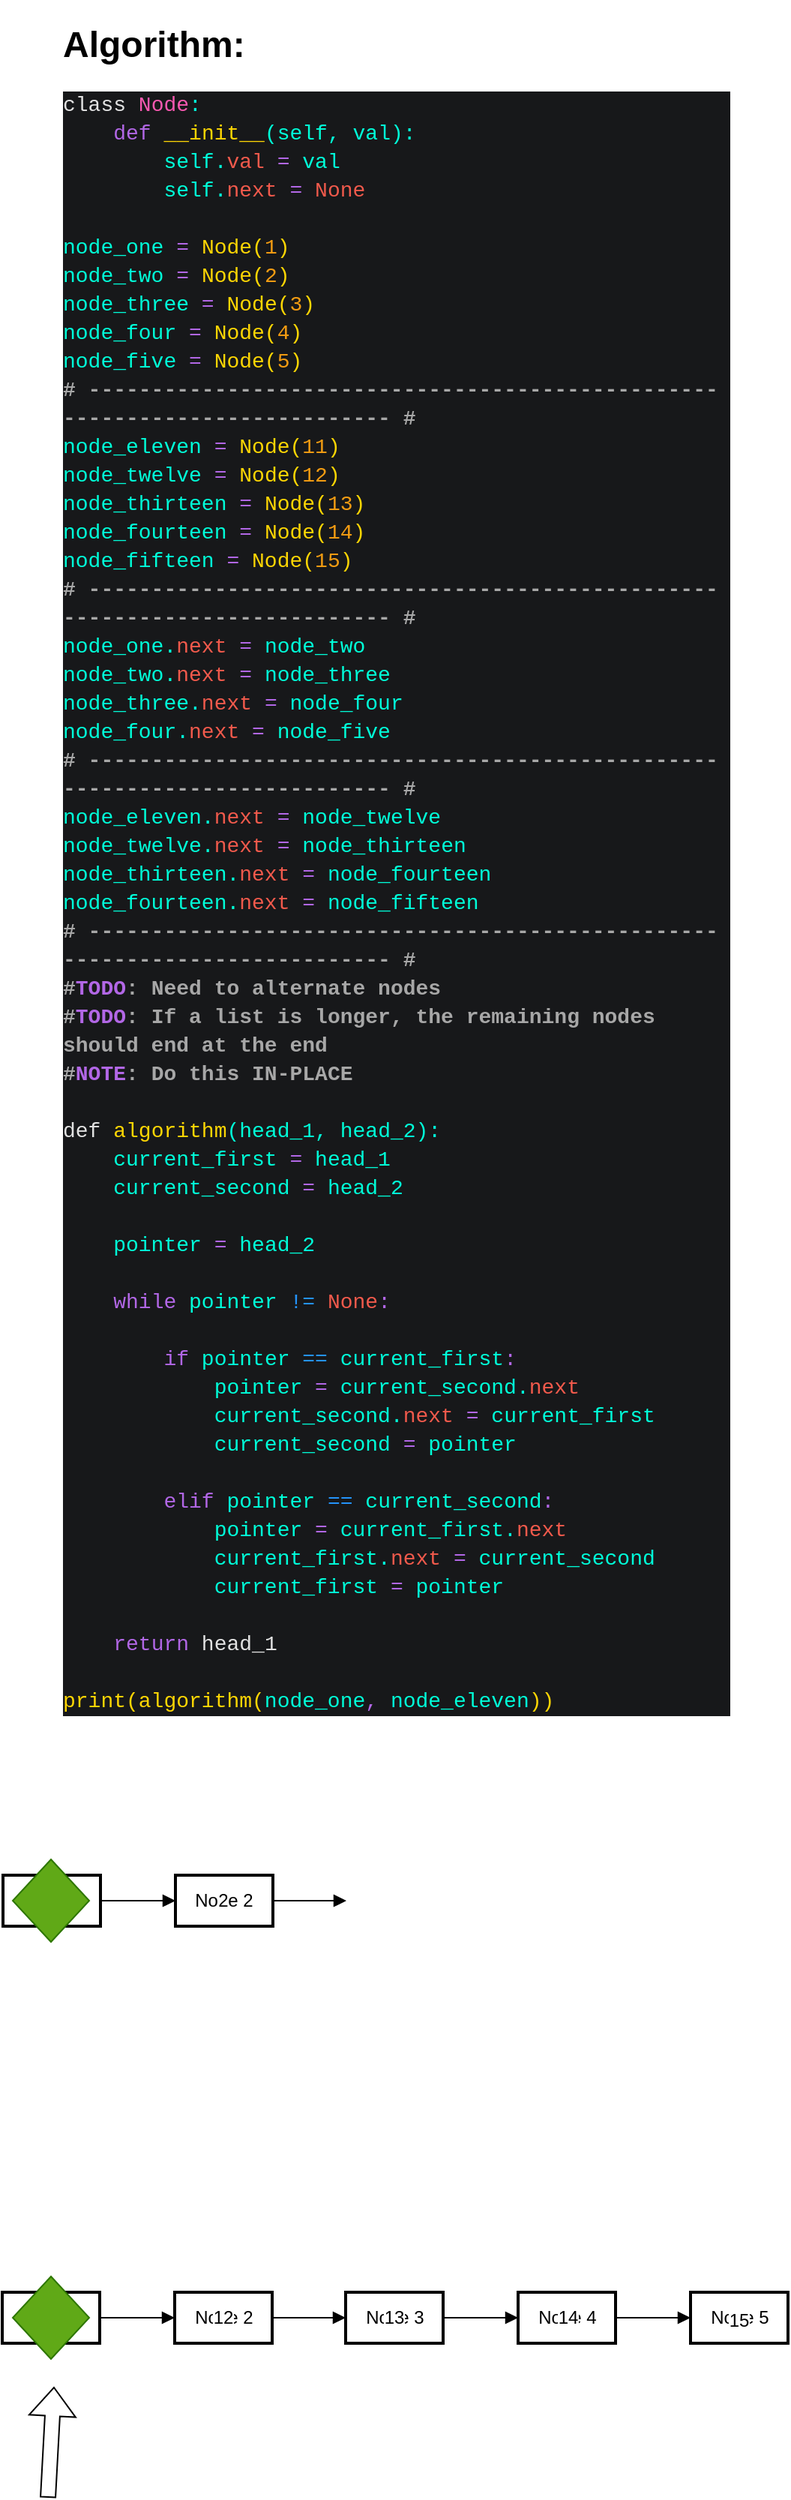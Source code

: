 <mxfile version="21.6.8" type="github">
  <diagram name="Page-1" id="6O_qish3dsMQpxDmSz9L">
    <mxGraphModel dx="1885" dy="2413" grid="0" gridSize="10" guides="1" tooltips="1" connect="1" arrows="1" fold="1" page="0" pageScale="1" pageWidth="1600" pageHeight="900" math="0" shadow="0">
      <root>
        <mxCell id="0" />
        <mxCell id="1" parent="0" />
        <mxCell id="2" value="Node 1" style="whiteSpace=wrap;strokeWidth=2;" parent="1" vertex="1">
          <mxGeometry width="65" height="34" as="geometry" />
        </mxCell>
        <mxCell id="3" value="Node 2" style="whiteSpace=wrap;strokeWidth=2;" parent="1" vertex="1">
          <mxGeometry x="115" width="65" height="34" as="geometry" />
        </mxCell>
        <mxCell id="7" value="" style="curved=1;startArrow=none;endArrow=block;exitX=0.995;exitY=0.5;entryX=-0.005;entryY=0.5;" parent="1" source="2" target="3" edge="1">
          <mxGeometry relative="1" as="geometry">
            <Array as="points" />
          </mxGeometry>
        </mxCell>
        <mxCell id="8" value="" style="curved=1;startArrow=none;endArrow=block;exitX=0.989;exitY=0.5;entryX=0.005;entryY=0.5;" parent="1" source="3" edge="1">
          <mxGeometry relative="1" as="geometry">
            <Array as="points" />
            <mxPoint x="229.0" y="17" as="targetPoint" />
          </mxGeometry>
        </mxCell>
        <mxCell id="GNmN8JbiuyzItX-1qESR-10" value="Node 1" style="whiteSpace=wrap;strokeWidth=2;" parent="1" vertex="1">
          <mxGeometry x="-0.5" y="278" width="65" height="34" as="geometry" />
        </mxCell>
        <mxCell id="GNmN8JbiuyzItX-1qESR-11" value="Node 2" style="whiteSpace=wrap;strokeWidth=2;" parent="1" vertex="1">
          <mxGeometry x="114.5" y="278" width="65" height="34" as="geometry" />
        </mxCell>
        <mxCell id="GNmN8JbiuyzItX-1qESR-12" value="Node 3" style="whiteSpace=wrap;strokeWidth=2;" parent="1" vertex="1">
          <mxGeometry x="228.5" y="278" width="65" height="34" as="geometry" />
        </mxCell>
        <mxCell id="GNmN8JbiuyzItX-1qESR-13" value="Node 4" style="whiteSpace=wrap;strokeWidth=2;" parent="1" vertex="1">
          <mxGeometry x="343.5" y="278" width="65" height="34" as="geometry" />
        </mxCell>
        <mxCell id="GNmN8JbiuyzItX-1qESR-14" value="Node 5" style="whiteSpace=wrap;strokeWidth=2;" parent="1" vertex="1">
          <mxGeometry x="458.5" y="278" width="65" height="34" as="geometry" />
        </mxCell>
        <mxCell id="GNmN8JbiuyzItX-1qESR-15" value="" style="curved=1;startArrow=none;endArrow=block;exitX=0.995;exitY=0.5;entryX=-0.005;entryY=0.5;" parent="1" source="GNmN8JbiuyzItX-1qESR-10" target="GNmN8JbiuyzItX-1qESR-11" edge="1">
          <mxGeometry relative="1" as="geometry">
            <Array as="points" />
          </mxGeometry>
        </mxCell>
        <mxCell id="GNmN8JbiuyzItX-1qESR-16" value="" style="curved=1;startArrow=none;endArrow=block;exitX=0.989;exitY=0.5;entryX=0.005;entryY=0.5;" parent="1" source="GNmN8JbiuyzItX-1qESR-11" target="GNmN8JbiuyzItX-1qESR-12" edge="1">
          <mxGeometry relative="1" as="geometry">
            <Array as="points" />
          </mxGeometry>
        </mxCell>
        <mxCell id="GNmN8JbiuyzItX-1qESR-17" value="" style="curved=1;startArrow=none;endArrow=block;exitX=1.0;exitY=0.5;entryX=-0.0;entryY=0.5;" parent="1" source="GNmN8JbiuyzItX-1qESR-12" target="GNmN8JbiuyzItX-1qESR-13" edge="1">
          <mxGeometry relative="1" as="geometry">
            <Array as="points" />
          </mxGeometry>
        </mxCell>
        <mxCell id="GNmN8JbiuyzItX-1qESR-18" value="" style="curved=1;startArrow=none;endArrow=block;exitX=1.003;exitY=0.5;entryX=0.003;entryY=0.5;" parent="1" source="GNmN8JbiuyzItX-1qESR-13" target="GNmN8JbiuyzItX-1qESR-14" edge="1">
          <mxGeometry relative="1" as="geometry">
            <Array as="points" />
          </mxGeometry>
        </mxCell>
        <mxCell id="GNmN8JbiuyzItX-1qESR-20" value="1" style="text;html=1;strokeColor=none;fillColor=none;align=center;verticalAlign=middle;whiteSpace=wrap;rounded=0;labelBackgroundColor=default;" parent="1" vertex="1">
          <mxGeometry x="2" y="2" width="60" height="30" as="geometry" />
        </mxCell>
        <mxCell id="GNmN8JbiuyzItX-1qESR-23" value="2" style="text;html=1;strokeColor=none;fillColor=none;align=center;verticalAlign=middle;whiteSpace=wrap;rounded=0;labelBackgroundColor=default;" parent="1" vertex="1">
          <mxGeometry x="117" y="2" width="60" height="30" as="geometry" />
        </mxCell>
        <mxCell id="GNmN8JbiuyzItX-1qESR-25" value="15" style="text;html=1;strokeColor=none;fillColor=none;align=center;verticalAlign=middle;whiteSpace=wrap;rounded=0;labelBackgroundColor=default;" parent="1" vertex="1">
          <mxGeometry x="461" y="282" width="60" height="30" as="geometry" />
        </mxCell>
        <mxCell id="GNmN8JbiuyzItX-1qESR-26" value="14" style="text;html=1;strokeColor=none;fillColor=none;align=center;verticalAlign=middle;whiteSpace=wrap;rounded=0;labelBackgroundColor=default;" parent="1" vertex="1">
          <mxGeometry x="346.5" y="280" width="60" height="30" as="geometry" />
        </mxCell>
        <mxCell id="GNmN8JbiuyzItX-1qESR-27" value="13" style="text;html=1;strokeColor=none;fillColor=none;align=center;verticalAlign=middle;whiteSpace=wrap;rounded=0;labelBackgroundColor=default;" parent="1" vertex="1">
          <mxGeometry x="231" y="280" width="60" height="30" as="geometry" />
        </mxCell>
        <mxCell id="GNmN8JbiuyzItX-1qESR-28" value="12" style="text;html=1;strokeColor=none;fillColor=none;align=center;verticalAlign=middle;whiteSpace=wrap;rounded=0;labelBackgroundColor=default;" parent="1" vertex="1">
          <mxGeometry x="117" y="280" width="60" height="30" as="geometry" />
        </mxCell>
        <mxCell id="GNmN8JbiuyzItX-1qESR-29" value="11" style="text;html=1;strokeColor=none;fillColor=none;align=center;verticalAlign=middle;whiteSpace=wrap;rounded=0;labelBackgroundColor=default;" parent="1" vertex="1">
          <mxGeometry x="2" y="280" width="60" height="30" as="geometry" />
        </mxCell>
        <mxCell id="GNmN8JbiuyzItX-1qESR-31" value="" style="shape=flexArrow;endArrow=classic;html=1;rounded=0;fontColor=none;noLabel=1;labelBackgroundColor=default;" parent="1" edge="1">
          <mxGeometry width="50" height="50" relative="1" as="geometry">
            <mxPoint x="30" y="415" as="sourcePoint" />
            <mxPoint x="34" y="341" as="targetPoint" />
          </mxGeometry>
        </mxCell>
        <mxCell id="GNmN8JbiuyzItX-1qESR-33" value="" style="rhombus;whiteSpace=wrap;html=1;fillColor=#60a917;strokeColor=#2D7600;fontColor=#ffffff;" parent="1" vertex="1">
          <mxGeometry x="6.5" y="-10.5" width="51" height="55" as="geometry" />
        </mxCell>
        <mxCell id="GNmN8JbiuyzItX-1qESR-35" value="" style="rhombus;whiteSpace=wrap;html=1;fillColor=#60a917;strokeColor=#2D7600;fontColor=#ffffff;" parent="1" vertex="1">
          <mxGeometry x="6.5" y="267.5" width="51" height="55" as="geometry" />
        </mxCell>
        <mxCell id="2KbBSX1hOILNPIYYqPGV-8" value="&lt;h1&gt;Algorithm:&lt;/h1&gt;&lt;div style=&quot;color: rgb(226, 226, 226); background-color: rgb(23, 24, 26); font-family: Consolas, &amp;quot;Courier New&amp;quot;, monospace; font-size: 14px; line-height: 19px;&quot;&gt;&lt;div&gt;&lt;div style=&quot;line-height: 19px;&quot;&gt;&lt;div&gt;class&lt;span style=&quot;color: #00ffd9;&quot;&gt; &lt;/span&gt;&lt;span style=&quot;color: #f859b1;&quot;&gt;Node&lt;/span&gt;&lt;span style=&quot;color: #00ffd9;&quot;&gt;:&lt;/span&gt;&lt;/div&gt;&lt;div&gt;&lt;span style=&quot;color: #00ffd9;&quot;&gt;&amp;nbsp; &amp;nbsp; &lt;/span&gt;&lt;span style=&quot;color: #b267e6;&quot;&gt;def&lt;/span&gt;&lt;span style=&quot;color: #00ffd9;&quot;&gt; &lt;/span&gt;&lt;span style=&quot;color: #fed604;&quot;&gt;__init__&lt;/span&gt;&lt;span style=&quot;color: #00ffd9;&quot;&gt;(self, val):&lt;/span&gt;&lt;/div&gt;&lt;div&gt;&lt;span style=&quot;color: #00ffd9;&quot;&gt;&amp;nbsp; &amp;nbsp; &amp;nbsp; &amp;nbsp; self.&lt;/span&gt;&lt;span style=&quot;color: #f15a4c;&quot;&gt;val&lt;/span&gt;&lt;span style=&quot;color: #00ffd9;&quot;&gt; &lt;/span&gt;&lt;span style=&quot;color: #b267e6;&quot;&gt;=&lt;/span&gt;&lt;span style=&quot;color: #00ffd9;&quot;&gt; val&lt;/span&gt;&lt;/div&gt;&lt;div&gt;&lt;span style=&quot;color: #00ffd9;&quot;&gt;&amp;nbsp; &amp;nbsp; &amp;nbsp; &amp;nbsp; self.&lt;/span&gt;&lt;span style=&quot;color: #f15a4c;&quot;&gt;next&lt;/span&gt;&lt;span style=&quot;color: #00ffd9;&quot;&gt; &lt;/span&gt;&lt;span style=&quot;color: #b267e6;&quot;&gt;=&lt;/span&gt;&lt;span style=&quot;color: #00ffd9;&quot;&gt; &lt;/span&gt;&lt;span style=&quot;color: #f15a4c;&quot;&gt;None&lt;/span&gt;&lt;/div&gt;&lt;br&gt;&lt;div&gt;&lt;span style=&quot;color: #00ffd9;&quot;&gt;node_one &lt;/span&gt;&lt;span style=&quot;color: #b267e6;&quot;&gt;=&lt;/span&gt;&lt;span style=&quot;color: #00ffd9;&quot;&gt; &lt;/span&gt;&lt;span style=&quot;color: #fed604;&quot;&gt;Node(&lt;/span&gt;&lt;span style=&quot;color: #f39c12;&quot;&gt;1&lt;/span&gt;&lt;span style=&quot;color: #fed604;&quot;&gt;)&lt;/span&gt;&lt;/div&gt;&lt;div&gt;&lt;span style=&quot;color: #00ffd9;&quot;&gt;node_two &lt;/span&gt;&lt;span style=&quot;color: #b267e6;&quot;&gt;=&lt;/span&gt;&lt;span style=&quot;color: #00ffd9;&quot;&gt; &lt;/span&gt;&lt;span style=&quot;color: #fed604;&quot;&gt;Node(&lt;/span&gt;&lt;span style=&quot;color: #f39c12;&quot;&gt;2&lt;/span&gt;&lt;span style=&quot;color: #fed604;&quot;&gt;)&lt;/span&gt;&lt;/div&gt;&lt;div&gt;&lt;span style=&quot;color: #00ffd9;&quot;&gt;node_three &lt;/span&gt;&lt;span style=&quot;color: #b267e6;&quot;&gt;=&lt;/span&gt;&lt;span style=&quot;color: #00ffd9;&quot;&gt; &lt;/span&gt;&lt;span style=&quot;color: #fed604;&quot;&gt;Node(&lt;/span&gt;&lt;span style=&quot;color: #f39c12;&quot;&gt;3&lt;/span&gt;&lt;span style=&quot;color: #fed604;&quot;&gt;)&lt;/span&gt;&lt;/div&gt;&lt;div&gt;&lt;span style=&quot;color: #00ffd9;&quot;&gt;node_four &lt;/span&gt;&lt;span style=&quot;color: #b267e6;&quot;&gt;=&lt;/span&gt;&lt;span style=&quot;color: #00ffd9;&quot;&gt; &lt;/span&gt;&lt;span style=&quot;color: #fed604;&quot;&gt;Node(&lt;/span&gt;&lt;span style=&quot;color: #f39c12;&quot;&gt;4&lt;/span&gt;&lt;span style=&quot;color: #fed604;&quot;&gt;)&lt;/span&gt;&lt;/div&gt;&lt;div&gt;&lt;span style=&quot;color: #00ffd9;&quot;&gt;node_five &lt;/span&gt;&lt;span style=&quot;color: #b267e6;&quot;&gt;=&lt;/span&gt;&lt;span style=&quot;color: #00ffd9;&quot;&gt; &lt;/span&gt;&lt;span style=&quot;color: #fed604;&quot;&gt;Node(&lt;/span&gt;&lt;span style=&quot;color: #f39c12;&quot;&gt;5&lt;/span&gt;&lt;span style=&quot;color: #fed604;&quot;&gt;)&lt;/span&gt;&lt;/div&gt;&lt;div&gt;&lt;span style=&quot;color: #a7a7a7;font-weight: bold;&quot;&gt;# ---------------------------------------------------------------------------- #&lt;/span&gt;&lt;/div&gt;&lt;div&gt;&lt;span style=&quot;color: #00ffd9;&quot;&gt;node_eleven &lt;/span&gt;&lt;span style=&quot;color: #b267e6;&quot;&gt;=&lt;/span&gt;&lt;span style=&quot;color: #00ffd9;&quot;&gt; &lt;/span&gt;&lt;span style=&quot;color: #fed604;&quot;&gt;Node(&lt;/span&gt;&lt;span style=&quot;color: #f39c12;&quot;&gt;11&lt;/span&gt;&lt;span style=&quot;color: #fed604;&quot;&gt;)&lt;/span&gt;&lt;/div&gt;&lt;div&gt;&lt;span style=&quot;color: #00ffd9;&quot;&gt;node_twelve &lt;/span&gt;&lt;span style=&quot;color: #b267e6;&quot;&gt;=&lt;/span&gt;&lt;span style=&quot;color: #00ffd9;&quot;&gt; &lt;/span&gt;&lt;span style=&quot;color: #fed604;&quot;&gt;Node(&lt;/span&gt;&lt;span style=&quot;color: #f39c12;&quot;&gt;12&lt;/span&gt;&lt;span style=&quot;color: #fed604;&quot;&gt;)&lt;/span&gt;&lt;/div&gt;&lt;div&gt;&lt;span style=&quot;color: #00ffd9;&quot;&gt;node_thirteen &lt;/span&gt;&lt;span style=&quot;color: #b267e6;&quot;&gt;=&lt;/span&gt;&lt;span style=&quot;color: #00ffd9;&quot;&gt; &lt;/span&gt;&lt;span style=&quot;color: #fed604;&quot;&gt;Node(&lt;/span&gt;&lt;span style=&quot;color: #f39c12;&quot;&gt;13&lt;/span&gt;&lt;span style=&quot;color: #fed604;&quot;&gt;)&lt;/span&gt;&lt;/div&gt;&lt;div&gt;&lt;span style=&quot;color: #00ffd9;&quot;&gt;node_fourteen &lt;/span&gt;&lt;span style=&quot;color: #b267e6;&quot;&gt;=&lt;/span&gt;&lt;span style=&quot;color: #00ffd9;&quot;&gt; &lt;/span&gt;&lt;span style=&quot;color: #fed604;&quot;&gt;Node(&lt;/span&gt;&lt;span style=&quot;color: #f39c12;&quot;&gt;14&lt;/span&gt;&lt;span style=&quot;color: #fed604;&quot;&gt;)&lt;/span&gt;&lt;/div&gt;&lt;div&gt;&lt;span style=&quot;color: #00ffd9;&quot;&gt;node_fifteen &lt;/span&gt;&lt;span style=&quot;color: #b267e6;&quot;&gt;=&lt;/span&gt;&lt;span style=&quot;color: #00ffd9;&quot;&gt; &lt;/span&gt;&lt;span style=&quot;color: #fed604;&quot;&gt;Node(&lt;/span&gt;&lt;span style=&quot;color: #f39c12;&quot;&gt;15&lt;/span&gt;&lt;span style=&quot;color: #fed604;&quot;&gt;)&lt;/span&gt;&lt;/div&gt;&lt;div&gt;&lt;span style=&quot;color: #a7a7a7;font-weight: bold;&quot;&gt;# ---------------------------------------------------------------------------- #&lt;/span&gt;&lt;/div&gt;&lt;div&gt;&lt;span style=&quot;color: #00ffd9;&quot;&gt;node_one.&lt;/span&gt;&lt;span style=&quot;color: #f15a4c;&quot;&gt;next&lt;/span&gt;&lt;span style=&quot;color: #00ffd9;&quot;&gt; &lt;/span&gt;&lt;span style=&quot;color: #b267e6;&quot;&gt;=&lt;/span&gt;&lt;span style=&quot;color: #00ffd9;&quot;&gt; node_two&lt;/span&gt;&lt;/div&gt;&lt;div&gt;&lt;span style=&quot;color: #00ffd9;&quot;&gt;node_two.&lt;/span&gt;&lt;span style=&quot;color: #f15a4c;&quot;&gt;next&lt;/span&gt;&lt;span style=&quot;color: #00ffd9;&quot;&gt; &lt;/span&gt;&lt;span style=&quot;color: #b267e6;&quot;&gt;=&lt;/span&gt;&lt;span style=&quot;color: #00ffd9;&quot;&gt; node_three&lt;/span&gt;&lt;/div&gt;&lt;div&gt;&lt;span style=&quot;color: #00ffd9;&quot;&gt;node_three.&lt;/span&gt;&lt;span style=&quot;color: #f15a4c;&quot;&gt;next&lt;/span&gt;&lt;span style=&quot;color: #00ffd9;&quot;&gt; &lt;/span&gt;&lt;span style=&quot;color: #b267e6;&quot;&gt;=&lt;/span&gt;&lt;span style=&quot;color: #00ffd9;&quot;&gt; node_four&lt;/span&gt;&lt;/div&gt;&lt;div&gt;&lt;span style=&quot;color: #00ffd9;&quot;&gt;node_four.&lt;/span&gt;&lt;span style=&quot;color: #f15a4c;&quot;&gt;next&lt;/span&gt;&lt;span style=&quot;color: #00ffd9;&quot;&gt; &lt;/span&gt;&lt;span style=&quot;color: #b267e6;&quot;&gt;=&lt;/span&gt;&lt;span style=&quot;color: #00ffd9;&quot;&gt; node_five&lt;/span&gt;&lt;/div&gt;&lt;div&gt;&lt;span style=&quot;color: #a7a7a7;font-weight: bold;&quot;&gt;# ---------------------------------------------------------------------------- #&lt;/span&gt;&lt;/div&gt;&lt;div&gt;&lt;span style=&quot;color: #00ffd9;&quot;&gt;node_eleven.&lt;/span&gt;&lt;span style=&quot;color: #f15a4c;&quot;&gt;next&lt;/span&gt;&lt;span style=&quot;color: #00ffd9;&quot;&gt; &lt;/span&gt;&lt;span style=&quot;color: #b267e6;&quot;&gt;=&lt;/span&gt;&lt;span style=&quot;color: #00ffd9;&quot;&gt; node_twelve&lt;/span&gt;&lt;/div&gt;&lt;div&gt;&lt;span style=&quot;color: #00ffd9;&quot;&gt;node_twelve.&lt;/span&gt;&lt;span style=&quot;color: #f15a4c;&quot;&gt;next&lt;/span&gt;&lt;span style=&quot;color: #00ffd9;&quot;&gt; &lt;/span&gt;&lt;span style=&quot;color: #b267e6;&quot;&gt;=&lt;/span&gt;&lt;span style=&quot;color: #00ffd9;&quot;&gt; node_thirteen&lt;/span&gt;&lt;/div&gt;&lt;div&gt;&lt;span style=&quot;color: #00ffd9;&quot;&gt;node_thirteen.&lt;/span&gt;&lt;span style=&quot;color: #f15a4c;&quot;&gt;next&lt;/span&gt;&lt;span style=&quot;color: #00ffd9;&quot;&gt; &lt;/span&gt;&lt;span style=&quot;color: #b267e6;&quot;&gt;=&lt;/span&gt;&lt;span style=&quot;color: #00ffd9;&quot;&gt; node_fourteen&lt;/span&gt;&lt;/div&gt;&lt;div&gt;&lt;span style=&quot;color: #00ffd9;&quot;&gt;node_fourteen.&lt;/span&gt;&lt;span style=&quot;color: #f15a4c;&quot;&gt;next&lt;/span&gt;&lt;span style=&quot;color: #00ffd9;&quot;&gt; &lt;/span&gt;&lt;span style=&quot;color: #b267e6;&quot;&gt;=&lt;/span&gt;&lt;span style=&quot;color: #00ffd9;&quot;&gt; node_fifteen&lt;/span&gt;&lt;/div&gt;&lt;div&gt;&lt;span style=&quot;color: #a7a7a7;font-weight: bold;&quot;&gt;# ---------------------------------------------------------------------------- #&lt;/span&gt;&lt;/div&gt;&lt;div&gt;&lt;span style=&quot;color: #a7a7a7;font-weight: bold;&quot;&gt;#&lt;/span&gt;&lt;span style=&quot;color: #b267e6;font-weight: bold;&quot;&gt;TODO&lt;/span&gt;&lt;span style=&quot;color: #a7a7a7;font-weight: bold;&quot;&gt;: Need to alternate nodes&lt;/span&gt;&lt;/div&gt;&lt;div&gt;&lt;span style=&quot;color: #a7a7a7;font-weight: bold;&quot;&gt;#&lt;/span&gt;&lt;span style=&quot;color: #b267e6;font-weight: bold;&quot;&gt;TODO&lt;/span&gt;&lt;span style=&quot;color: #a7a7a7;font-weight: bold;&quot;&gt;: If a list is longer, the remaining nodes should end at the end&lt;/span&gt;&lt;/div&gt;&lt;div&gt;&lt;span style=&quot;color: #a7a7a7;font-weight: bold;&quot;&gt;#&lt;/span&gt;&lt;span style=&quot;color: #b267e6;font-weight: bold;&quot;&gt;NOTE&lt;/span&gt;&lt;span style=&quot;color: #a7a7a7;font-weight: bold;&quot;&gt;: Do this IN-PLACE&lt;/span&gt;&lt;/div&gt;&lt;/div&gt;&lt;br&gt;def&lt;span style=&quot;color: #00ffd9;&quot;&gt; &lt;/span&gt;&lt;span style=&quot;color: #fed604;&quot;&gt;algorithm&lt;/span&gt;&lt;span style=&quot;color: #00ffd9;&quot;&gt;(head_1, head_2):&lt;/span&gt;&lt;/div&gt;&lt;div&gt;&lt;span style=&quot;color: #00ffd9;&quot;&gt;&amp;nbsp; &amp;nbsp; current_first &lt;/span&gt;&lt;span style=&quot;color: #b267e6;&quot;&gt;=&lt;/span&gt;&lt;span style=&quot;color: #00ffd9;&quot;&gt; head_1&lt;/span&gt;&lt;/div&gt;&lt;div&gt;&lt;span style=&quot;color: #00ffd9;&quot;&gt;&amp;nbsp; &amp;nbsp; current_second &lt;/span&gt;&lt;span style=&quot;color: #b267e6;&quot;&gt;=&lt;/span&gt;&lt;span style=&quot;color: #00ffd9;&quot;&gt; head_2&lt;/span&gt;&lt;/div&gt;&lt;br&gt;&lt;div&gt;&lt;span style=&quot;color: #00ffd9;&quot;&gt;&amp;nbsp; &amp;nbsp; pointer &lt;/span&gt;&lt;span style=&quot;color: #b267e6;&quot;&gt;=&lt;/span&gt;&lt;span style=&quot;color: #00ffd9;&quot;&gt; head_2&lt;/span&gt;&lt;/div&gt;&lt;div&gt;&lt;span style=&quot;color: #00ffd9;&quot;&gt;&amp;nbsp; &amp;nbsp; &lt;/span&gt;&lt;/div&gt;&lt;div&gt;&lt;span style=&quot;color: #00ffd9;&quot;&gt;&amp;nbsp; &amp;nbsp; &lt;/span&gt;&lt;span style=&quot;color: #b267e6;&quot;&gt;while&lt;/span&gt;&lt;span style=&quot;color: #00ffd9;&quot;&gt; pointer &lt;/span&gt;&lt;span style=&quot;color: #2493fa;&quot;&gt;!=&lt;/span&gt;&lt;span style=&quot;color: #00ffd9;&quot;&gt; &lt;/span&gt;&lt;span style=&quot;color: #f15a4c;&quot;&gt;None&lt;/span&gt;&lt;span style=&quot;color: #b267e6;&quot;&gt;:&lt;/span&gt;&lt;/div&gt;&lt;div&gt;&lt;span style=&quot;color: #00ffd9;&quot;&gt;&amp;nbsp; &amp;nbsp; &amp;nbsp; &amp;nbsp; &lt;/span&gt;&lt;/div&gt;&lt;div&gt;&lt;span style=&quot;color: #00ffd9;&quot;&gt;&amp;nbsp; &amp;nbsp; &amp;nbsp; &amp;nbsp; &lt;/span&gt;&lt;span style=&quot;color: #b267e6;&quot;&gt;if&lt;/span&gt;&lt;span style=&quot;color: #00ffd9;&quot;&gt; pointer &lt;/span&gt;&lt;span style=&quot;color: #2493fa;&quot;&gt;==&lt;/span&gt;&lt;span style=&quot;color: #00ffd9;&quot;&gt; current_first&lt;/span&gt;&lt;span style=&quot;color: #b267e6;&quot;&gt;:&lt;/span&gt;&lt;/div&gt;&lt;div&gt;&lt;span style=&quot;color: #00ffd9;&quot;&gt;&amp;nbsp; &amp;nbsp; &amp;nbsp; &amp;nbsp; &amp;nbsp; &amp;nbsp; pointer &lt;/span&gt;&lt;span style=&quot;color: #b267e6;&quot;&gt;=&lt;/span&gt;&lt;span style=&quot;color: #00ffd9;&quot;&gt; current_second.&lt;/span&gt;&lt;span style=&quot;color: #f15a4c;&quot;&gt;next&lt;/span&gt;&lt;/div&gt;&lt;div&gt;&lt;span style=&quot;color: #00ffd9;&quot;&gt;&amp;nbsp; &amp;nbsp; &amp;nbsp; &amp;nbsp; &amp;nbsp; &amp;nbsp; current_second.&lt;/span&gt;&lt;span style=&quot;color: #f15a4c;&quot;&gt;next&lt;/span&gt;&lt;span style=&quot;color: #00ffd9;&quot;&gt; &lt;/span&gt;&lt;span style=&quot;color: #b267e6;&quot;&gt;=&lt;/span&gt;&lt;span style=&quot;color: #00ffd9;&quot;&gt; current_first&lt;/span&gt;&lt;/div&gt;&lt;div&gt;&lt;span style=&quot;color: #00ffd9;&quot;&gt;&amp;nbsp; &amp;nbsp; &amp;nbsp; &amp;nbsp; &amp;nbsp; &amp;nbsp; current_second &lt;/span&gt;&lt;span style=&quot;color: #b267e6;&quot;&gt;=&lt;/span&gt;&lt;span style=&quot;color: #00ffd9;&quot;&gt; pointer&lt;/span&gt;&lt;/div&gt;&lt;br&gt;&lt;div&gt;&lt;span style=&quot;color: #00ffd9;&quot;&gt;&amp;nbsp; &amp;nbsp; &amp;nbsp; &amp;nbsp; &lt;/span&gt;&lt;span style=&quot;color: #b267e6;&quot;&gt;elif&lt;/span&gt;&lt;span style=&quot;color: #00ffd9;&quot;&gt; pointer &lt;/span&gt;&lt;span style=&quot;color: #2493fa;&quot;&gt;==&lt;/span&gt;&lt;span style=&quot;color: #00ffd9;&quot;&gt; current_second&lt;/span&gt;&lt;span style=&quot;color: #b267e6;&quot;&gt;:&lt;/span&gt;&lt;/div&gt;&lt;div&gt;&lt;span style=&quot;color: #00ffd9;&quot;&gt;&amp;nbsp; &amp;nbsp; &amp;nbsp; &amp;nbsp; &amp;nbsp; &amp;nbsp; pointer &lt;/span&gt;&lt;span style=&quot;color: #b267e6;&quot;&gt;=&lt;/span&gt;&lt;span style=&quot;color: #00ffd9;&quot;&gt; current_first.&lt;/span&gt;&lt;span style=&quot;color: #f15a4c;&quot;&gt;next&lt;/span&gt;&lt;/div&gt;&lt;div&gt;&lt;span style=&quot;color: #00ffd9;&quot;&gt;&amp;nbsp; &amp;nbsp; &amp;nbsp; &amp;nbsp; &amp;nbsp; &amp;nbsp; current_first.&lt;/span&gt;&lt;span style=&quot;color: #f15a4c;&quot;&gt;next&lt;/span&gt;&lt;span style=&quot;color: #00ffd9;&quot;&gt; &lt;/span&gt;&lt;span style=&quot;color: #b267e6;&quot;&gt;=&lt;/span&gt;&lt;span style=&quot;color: #00ffd9;&quot;&gt; current_second&lt;/span&gt;&lt;/div&gt;&lt;div&gt;&lt;span style=&quot;color: #00ffd9;&quot;&gt;&amp;nbsp; &amp;nbsp; &amp;nbsp; &amp;nbsp; &amp;nbsp; &amp;nbsp; current_first &lt;/span&gt;&lt;span style=&quot;color: #b267e6;&quot;&gt;=&lt;/span&gt;&lt;span style=&quot;color: #00ffd9;&quot;&gt; pointer&lt;/span&gt;&lt;/div&gt;&lt;br&gt;&lt;div&gt;&lt;span style=&quot;color: #00ffd9;&quot;&gt;&amp;nbsp; &amp;nbsp; &lt;/span&gt;&lt;span style=&quot;color: #b267e6;&quot;&gt;return&lt;/span&gt; head_1&lt;br&gt;&lt;br&gt;&lt;div style=&quot;line-height: 19px;&quot;&gt;&lt;span style=&quot;color: #fed604;&quot;&gt;print(algorithm(&lt;/span&gt;&lt;span style=&quot;color: #00ffd9;&quot;&gt;node_one&lt;/span&gt;&lt;span style=&quot;color: #b267e6;&quot;&gt;,&lt;/span&gt;&lt;span style=&quot;color: #00ffd9;&quot;&gt; node_eleven&lt;/span&gt;&lt;span style=&quot;color: #fed604;&quot;&gt;))&lt;/span&gt;&lt;/div&gt;&lt;/div&gt;&lt;/div&gt;" style="text;html=1;strokeColor=none;fillColor=none;spacing=5;spacingTop=-20;whiteSpace=wrap;overflow=hidden;rounded=0;" vertex="1" parent="1">
          <mxGeometry x="34.5" y="-1240" width="453" height="1175" as="geometry" />
        </mxCell>
      </root>
    </mxGraphModel>
  </diagram>
</mxfile>
